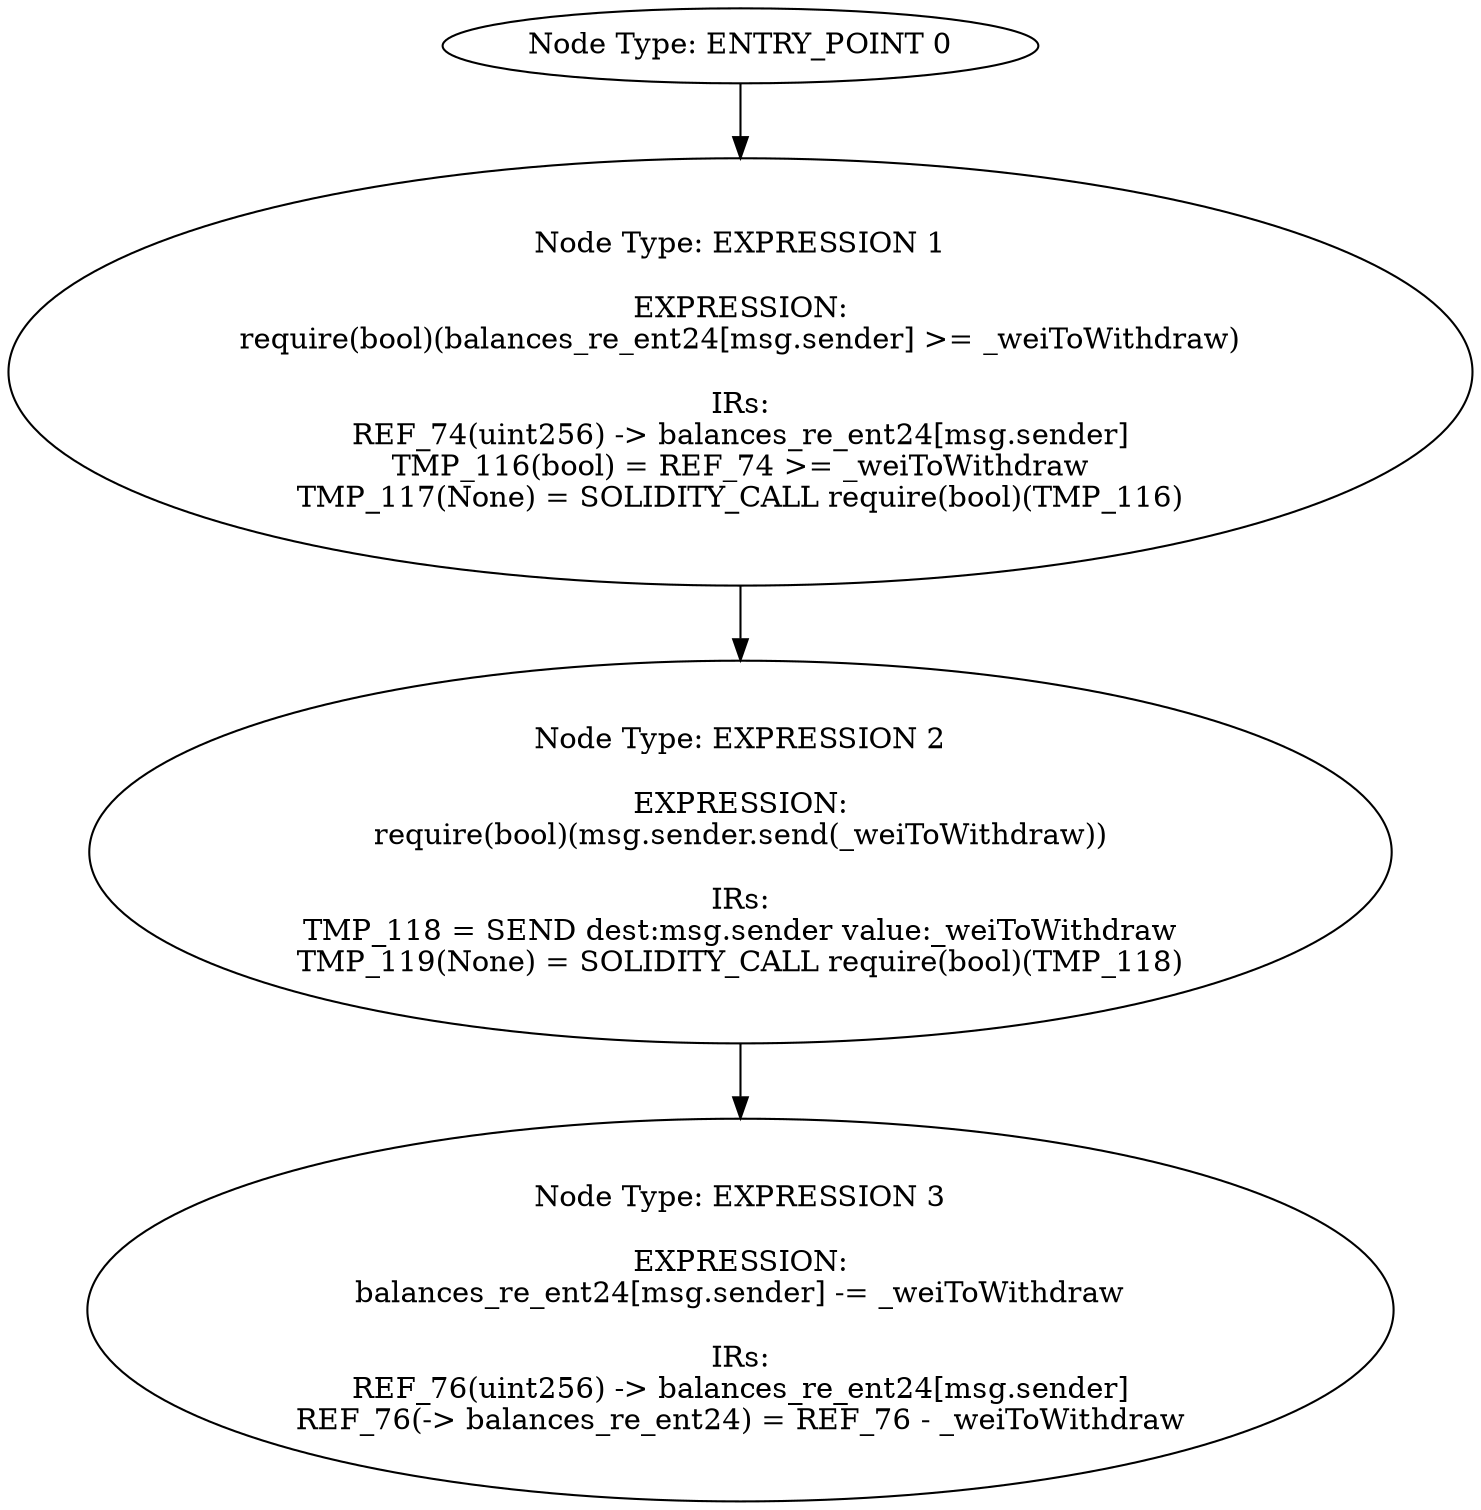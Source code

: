 digraph{
0[label="Node Type: ENTRY_POINT 0
"];
0->1;
1[label="Node Type: EXPRESSION 1

EXPRESSION:
require(bool)(balances_re_ent24[msg.sender] >= _weiToWithdraw)

IRs:
REF_74(uint256) -> balances_re_ent24[msg.sender]
TMP_116(bool) = REF_74 >= _weiToWithdraw
TMP_117(None) = SOLIDITY_CALL require(bool)(TMP_116)"];
1->2;
2[label="Node Type: EXPRESSION 2

EXPRESSION:
require(bool)(msg.sender.send(_weiToWithdraw))

IRs:
TMP_118 = SEND dest:msg.sender value:_weiToWithdraw
TMP_119(None) = SOLIDITY_CALL require(bool)(TMP_118)"];
2->3;
3[label="Node Type: EXPRESSION 3

EXPRESSION:
balances_re_ent24[msg.sender] -= _weiToWithdraw

IRs:
REF_76(uint256) -> balances_re_ent24[msg.sender]
REF_76(-> balances_re_ent24) = REF_76 - _weiToWithdraw"];
}
